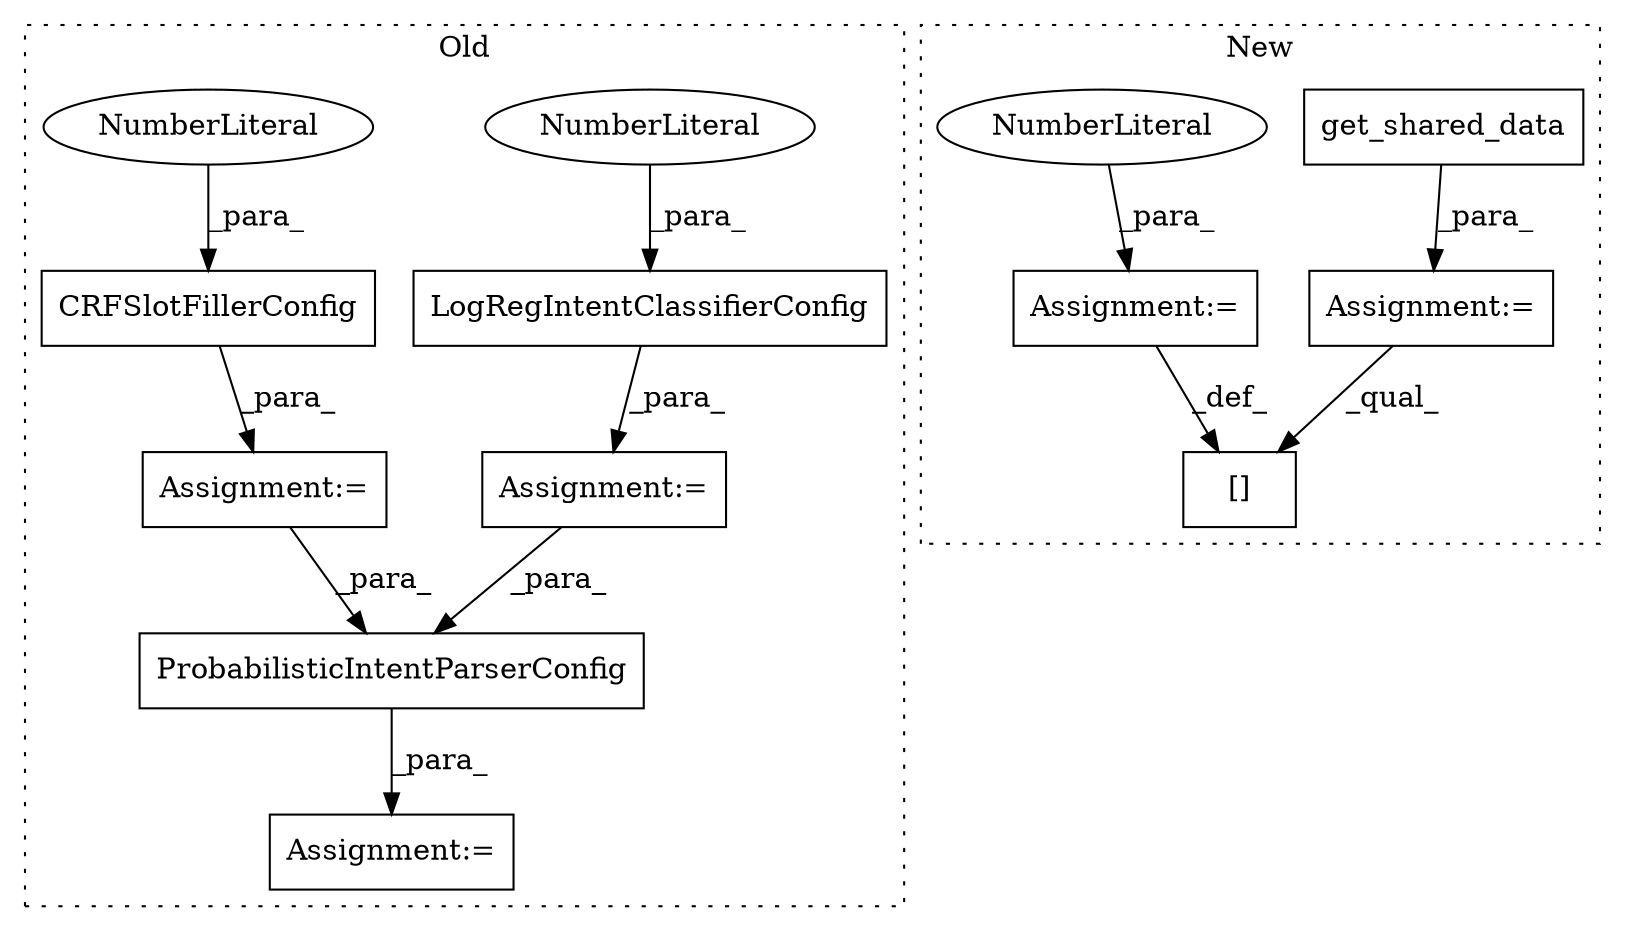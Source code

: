 digraph G {
subgraph cluster0 {
1 [label="ProbabilisticIntentParserConfig" a="32" s="3474,3542" l="32,1" shape="box"];
4 [label="LogRegIntentClassifierConfig" a="32" s="3374,3405" l="29,1" shape="box"];
5 [label="NumberLiteral" a="34" s="3403" l="2" shape="ellipse"];
8 [label="Assignment:=" a="7" s="3373" l="1" shape="box"];
9 [label="Assignment:=" a="7" s="3473" l="1" shape="box"];
11 [label="CRFSlotFillerConfig" a="32" s="3431,3453" l="20,1" shape="box"];
12 [label="NumberLiteral" a="34" s="3451" l="2" shape="ellipse"];
13 [label="Assignment:=" a="7" s="3430" l="1" shape="box"];
label = "Old";
style="dotted";
}
subgraph cluster1 {
2 [label="get_shared_data" a="32" s="2916,2939" l="16,1" shape="box"];
3 [label="[]" a="2" s="2946,2965" l="7,1" shape="box"];
6 [label="Assignment:=" a="7" s="2966" l="1" shape="box"];
7 [label="NumberLiteral" a="34" s="2967" l="2" shape="ellipse"];
10 [label="Assignment:=" a="7" s="2910" l="1" shape="box"];
label = "New";
style="dotted";
}
1 -> 9 [label="_para_"];
2 -> 10 [label="_para_"];
4 -> 8 [label="_para_"];
5 -> 4 [label="_para_"];
6 -> 3 [label="_def_"];
7 -> 6 [label="_para_"];
8 -> 1 [label="_para_"];
10 -> 3 [label="_qual_"];
11 -> 13 [label="_para_"];
12 -> 11 [label="_para_"];
13 -> 1 [label="_para_"];
}